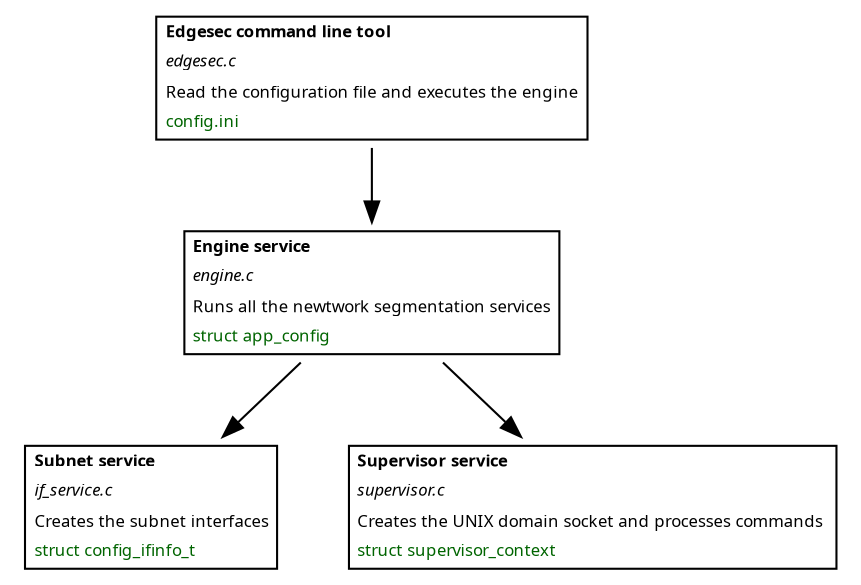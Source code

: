digraph D {

  node [shape=plaintext fontname="Sans serif" fontsize="8"];

  edgesec [ label=<
   <table border="1" cellborder="0" cellspacing="1">
     <tr><td align="left"><b>Edgesec command line tool</b></td></tr>
     <tr><td align="left"><i>edgesec.c</i></td></tr>
     <tr><td align="left">Read the configuration file and executes the engine</td></tr>
     <tr><td align="left"><font color="darkgreen">config.ini</font></td></tr>
   </table>>];

  engine [ label=<
   <table border="1" cellborder="0" cellspacing="1">
     <tr><td align="left"><b>Engine service</b></td></tr>
     <tr><td align="left"><i>engine.c</i></td></tr>
     <tr><td align="left">Runs all the newtwork segmentation services</td></tr>
     <tr><td align="left"><font color="darkgreen">struct app_config</font></td></tr>
   </table>>];

  subnet_service [ label=<
   <table border="1" cellborder="0" cellspacing="1">
     <tr><td align="left"><b>Subnet service</b></td></tr>
     <tr><td align="left"><i>if_service.c</i></td></tr>
     <tr><td align="left">Creates the subnet interfaces</td></tr>
     <tr><td align="left"><font color="darkgreen">struct config_ifinfo_t</font></td></tr>
   </table>>];

  supervisor [ label=<
   <table border="1" cellborder="0" cellspacing="1">
     <tr><td align="left"><b>Supervisor service</b></td></tr>
     <tr><td align="left"><i>supervisor.c</i></td></tr>
     <tr><td align="left">Creates the UNIX domain socket and processes commands </td></tr>
     <tr><td align="left"><font color="darkgreen">struct supervisor_context</font></td></tr>
   </table>>];

  edgesec -> engine;
  engine -> subnet_service;
  engine -> supervisor;
}
